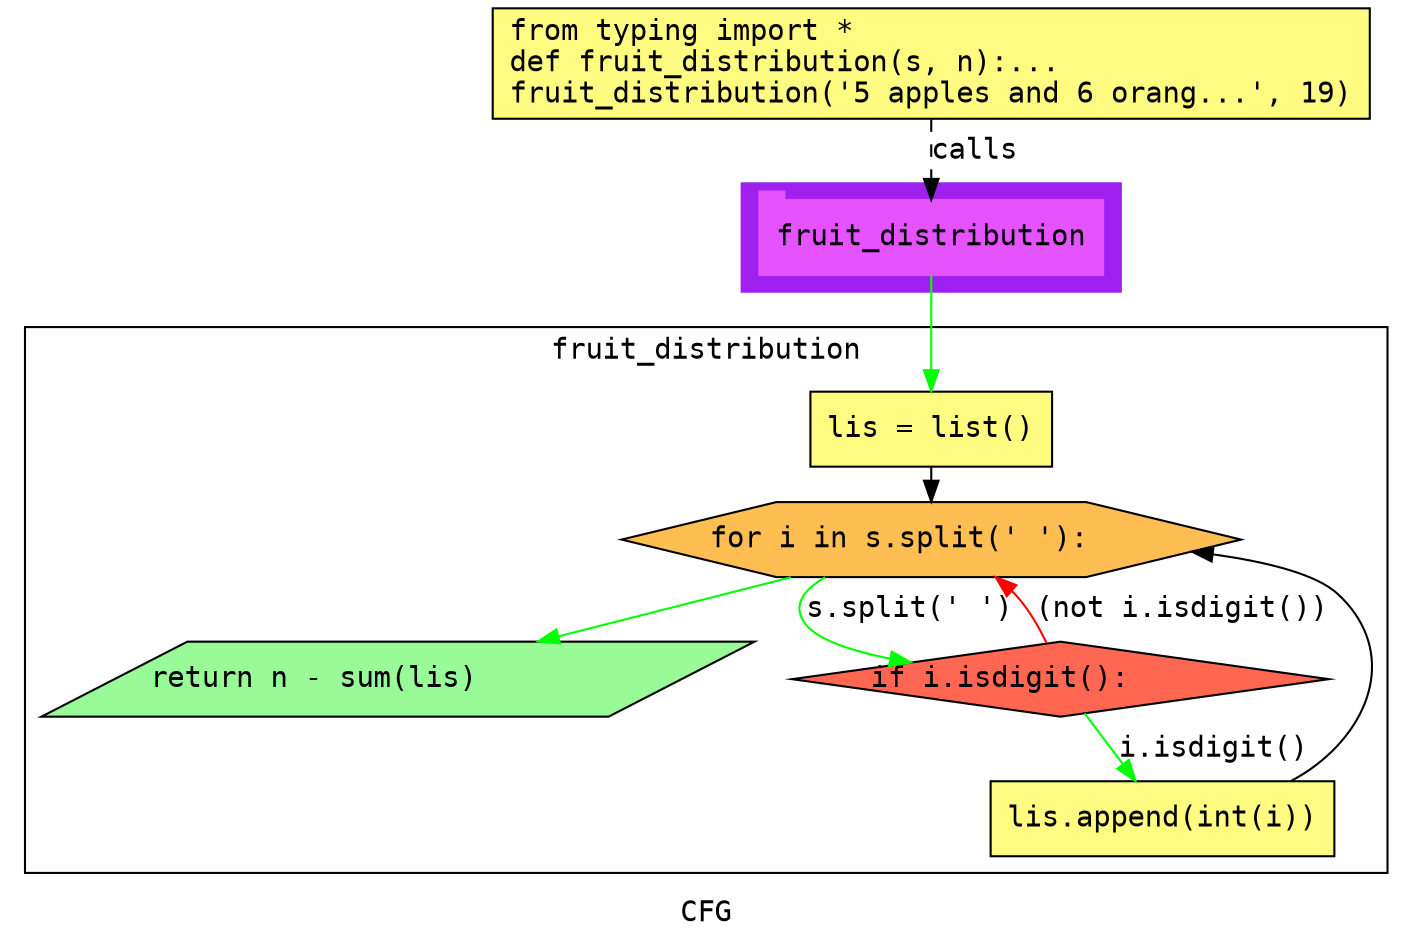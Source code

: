 digraph cluster516CFG {
	graph [bb="0,0,658,446",
		compound=True,
		fontname="DejaVu Sans Mono",
		label=CFG,
		lheight=0.21,
		lp="329,11.5",
		lwidth=0.35,
		pack=False,
		rankdir=TB,
		ranksep=0.02
	];
	node [fontname="DejaVu Sans Mono",
		label="\N"
	];
	edge [fontname="DejaVu Sans Mono"];
	subgraph cluster_1 {
		graph [bb="340,310,522,362",
			color=purple,
			compound=true,
			fontname="DejaVu Sans Mono",
			label="",
			rankdir=TB,
			ranksep=0.02,
			shape=tab,
			style=filled
		];
		node [fontname="DejaVu Sans Mono"];
		edge [fontname="DejaVu Sans Mono"];
		16	[color="#E552FF",
			height=0.5,
			label=fruit_distribution,
			linenum="[9]",
			pos="431,336",
			shape=tab,
			style=filled,
			width=2.2917];
	}
	subgraph cluster2fruit_distribution {
		graph [bb="8,31,650,293",
			compound=True,
			fontname="DejaVu Sans Mono",
			label=fruit_distribution,
			lheight=0.21,
			lp="329,281.5",
			lwidth=2.07,
			pack=False,
			rankdir=TB,
			ranksep=0.02
		];
		node [fontname="DejaVu Sans Mono"];
		edge [fontname="DejaVu Sans Mono"];
		subgraph cluster_3 {
			graph [color=purple,
				compound=true,
				fontname="DejaVu Sans Mono",
				label="",
				rankdir=TB,
				ranksep=0.02,
				shape=tab,
				style=filled
			];
			node [fontname="DejaVu Sans Mono"];
			edge [fontname="DejaVu Sans Mono"];
		}
		subgraph cluster_5 {
			graph [color=purple,
				compound=true,
				fontname="DejaVu Sans Mono",
				label="",
				rankdir=TB,
				ranksep=0.02,
				shape=tab,
				style=filled
			];
			node [fontname="DejaVu Sans Mono"];
			edge [fontname="DejaVu Sans Mono"];
		}
		subgraph cluster_7 {
			graph [color=purple,
				compound=true,
				fontname="DejaVu Sans Mono",
				label="",
				rankdir=TB,
				ranksep=0.02,
				shape=tab,
				style=filled
			];
			node [fontname="DejaVu Sans Mono"];
			edge [fontname="DejaVu Sans Mono"];
		}
		subgraph cluster_10 {
			graph [color=purple,
				compound=true,
				fontname="DejaVu Sans Mono",
				label="",
				rankdir=TB,
				ranksep=0.02,
				shape=tab,
				style=filled
			];
			node [fontname="DejaVu Sans Mono"];
			edge [fontname="DejaVu Sans Mono"];
		}
		3	[fillcolor="#FFFB81",
			height=0.5,
			label="lis = list()\l",
			linenum="[3]",
			pos="431,244",
			shape=rectangle,
			style="filled,solid",
			width=1.6111];
		5	[fillcolor="#FFBE52",
			height=0.5,
			label="for i in s.split(' '):\l",
			linenum="[4]",
			pos="431,191",
			shape=hexagon,
			style="filled,solid",
			width=4.1277];
		3 -> 5	[color=black,
			pos="e,431,209.25 431,225.73 431,223.66 431,221.5 431,219.32"];
		7	[fillcolor="#FF6752",
			height=0.5,
			label="if i.isdigit():\l",
			linenum="[5]",
			pos="493,124",
			shape=diamond,
			style="filled,solid",
			width=3.5745];
		5 -> 7	[color=green,
			label="s.split(' ')",
			lp="417,157.5",
			pos="e,418.9,131.71 375.73,172.85 365.21,166.76 359.52,159.11 367,150 373.17,142.48 389.78,137.18 408.98,133.46"];
		8	[fillcolor="#98fb98",
			height=0.5,
			label="return n - sum(lis)\l",
			linenum="[7]",
			pos="181,124",
			shape=parallelogram,
			style="filled,solid",
			width=4.5794];
		5 -> 8	[color=green,
			pos="e,246.68,142.08 365.32,172.92 332,164.26 291.37,153.7 256.75,144.69"];
		7 -> 5	[color=red,
			label="(not i.isdigit())",
			lp="551.5,157.5",
			pos="e,461.96,172.96 486.32,141.42 482.6,149.18 477.43,158.21 471,165 470.58,165.45 470.15,165.89 469.71,166.32"];
		10	[fillcolor="#FFFB81",
			height=0.5,
			label="lis.append(int(i))\l",
			linenum="[6]",
			pos="542,57",
			shape=rectangle,
			style="filled,solid",
			width=2.2917];
		7 -> 10	[color=green,
			label="i.isdigit()",
			lp="566.5,90.5",
			pos="e,529.09,75.123 504.61,107.6 510.07,100.35 516.73,91.523 522.9,83.333"];
		10 -> 5	[color=black,
			pos="e,556.11,185.22 603.47,75.03 607.9,77.366 612.14,80.009 616,83 645.02,105.49 653.06,140.19 626,165 615.89,174.27 592.9,180.18 566.13,\
183.94"];
	}
	1	[fillcolor="#FFFB81",
		height=0.73611,
		label="from typing import *\ldef fruit_distribution(s, n):...\lfruit_distribution('5 apples and 6 orang...', 19)\l",
		linenum="[1]",
		pos="431,419.5",
		shape=rectangle,
		style="filled,solid",
		width=5.8472];
	1 -> 16	[label=calls,
		lp="452,377.5",
		pos="e,431,354.13 431,392.71 431,383.66 431,373.47 431,364.3",
		style=dashed];
	16 -> 3	[color=green,
		pos="e,431,262.3 431,317.65 431,304.82 431,287.11 431,272.38"];
}
